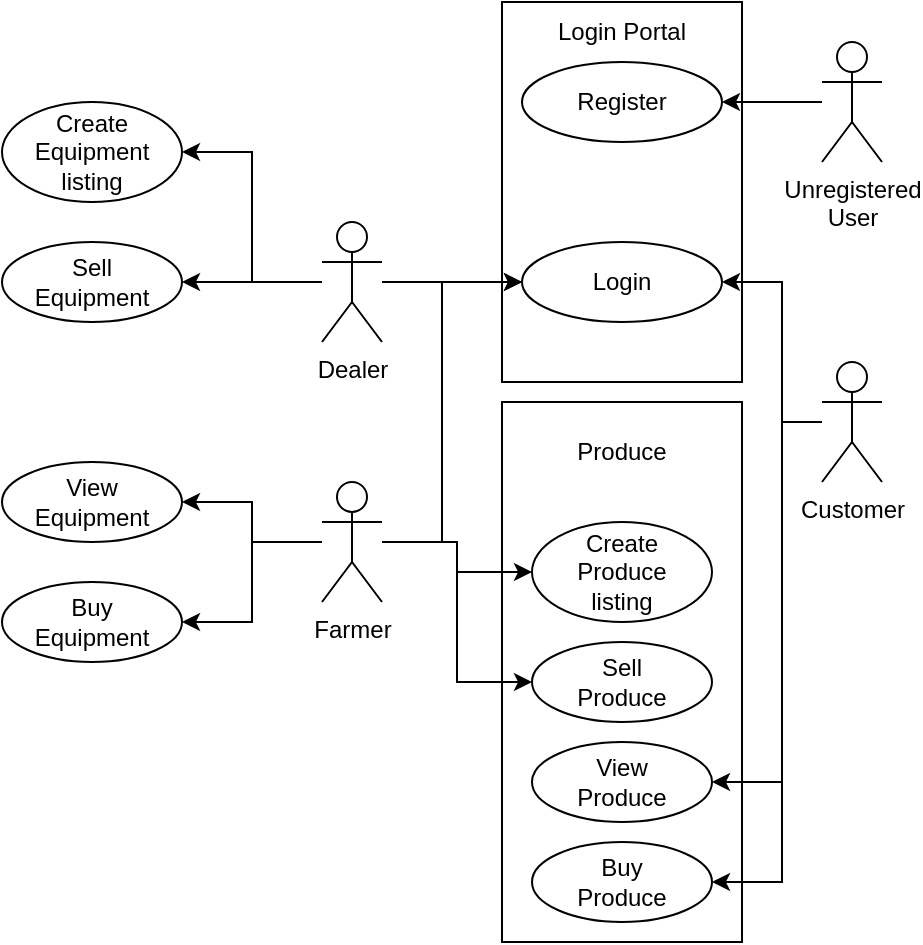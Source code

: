 <mxfile version="24.2.0" type="device">
  <diagram name="Page-1" id="Wl4qqZWPlfM1WC1LZrM2">
    <mxGraphModel dx="1607" dy="540" grid="1" gridSize="10" guides="1" tooltips="1" connect="1" arrows="1" fold="1" page="1" pageScale="1" pageWidth="850" pageHeight="1100" math="0" shadow="0">
      <root>
        <mxCell id="0" />
        <mxCell id="1" parent="0" />
        <mxCell id="0cN9bVkUMFvqnsQbVNbZ-35" value="" style="rounded=0;whiteSpace=wrap;html=1;" vertex="1" parent="1">
          <mxGeometry x="240" y="290" width="120" height="270" as="geometry" />
        </mxCell>
        <mxCell id="0cN9bVkUMFvqnsQbVNbZ-29" value="" style="rounded=0;whiteSpace=wrap;html=1;" vertex="1" parent="1">
          <mxGeometry x="240" y="90" width="120" height="190" as="geometry" />
        </mxCell>
        <mxCell id="0cN9bVkUMFvqnsQbVNbZ-9" style="edgeStyle=orthogonalEdgeStyle;rounded=0;orthogonalLoop=1;jettySize=auto;html=1;entryX=0;entryY=0.5;entryDx=0;entryDy=0;" edge="1" parent="1" source="0cN9bVkUMFvqnsQbVNbZ-1" target="0cN9bVkUMFvqnsQbVNbZ-5">
          <mxGeometry relative="1" as="geometry">
            <Array as="points">
              <mxPoint x="210" y="360" />
              <mxPoint x="210" y="230" />
            </Array>
          </mxGeometry>
        </mxCell>
        <mxCell id="0cN9bVkUMFvqnsQbVNbZ-16" style="edgeStyle=orthogonalEdgeStyle;rounded=0;orthogonalLoop=1;jettySize=auto;html=1;entryX=0;entryY=0.5;entryDx=0;entryDy=0;" edge="1" parent="1" source="0cN9bVkUMFvqnsQbVNbZ-1" target="0cN9bVkUMFvqnsQbVNbZ-15">
          <mxGeometry relative="1" as="geometry" />
        </mxCell>
        <mxCell id="0cN9bVkUMFvqnsQbVNbZ-19" style="edgeStyle=orthogonalEdgeStyle;rounded=0;orthogonalLoop=1;jettySize=auto;html=1;" edge="1" parent="1" source="0cN9bVkUMFvqnsQbVNbZ-1" target="0cN9bVkUMFvqnsQbVNbZ-17">
          <mxGeometry relative="1" as="geometry" />
        </mxCell>
        <mxCell id="0cN9bVkUMFvqnsQbVNbZ-20" style="edgeStyle=orthogonalEdgeStyle;rounded=0;orthogonalLoop=1;jettySize=auto;html=1;entryX=1;entryY=0.5;entryDx=0;entryDy=0;" edge="1" parent="1" source="0cN9bVkUMFvqnsQbVNbZ-1" target="0cN9bVkUMFvqnsQbVNbZ-18">
          <mxGeometry relative="1" as="geometry" />
        </mxCell>
        <mxCell id="0cN9bVkUMFvqnsQbVNbZ-24" style="edgeStyle=orthogonalEdgeStyle;rounded=0;orthogonalLoop=1;jettySize=auto;html=1;entryX=0;entryY=0.5;entryDx=0;entryDy=0;" edge="1" parent="1" source="0cN9bVkUMFvqnsQbVNbZ-1" target="0cN9bVkUMFvqnsQbVNbZ-23">
          <mxGeometry relative="1" as="geometry" />
        </mxCell>
        <mxCell id="0cN9bVkUMFvqnsQbVNbZ-1" value="Farmer" style="shape=umlActor;verticalLabelPosition=bottom;verticalAlign=top;html=1;outlineConnect=0;" vertex="1" parent="1">
          <mxGeometry x="150" y="330" width="30" height="60" as="geometry" />
        </mxCell>
        <mxCell id="0cN9bVkUMFvqnsQbVNbZ-8" style="edgeStyle=orthogonalEdgeStyle;rounded=0;orthogonalLoop=1;jettySize=auto;html=1;entryX=0;entryY=0.5;entryDx=0;entryDy=0;" edge="1" parent="1" source="0cN9bVkUMFvqnsQbVNbZ-2" target="0cN9bVkUMFvqnsQbVNbZ-5">
          <mxGeometry relative="1" as="geometry" />
        </mxCell>
        <mxCell id="0cN9bVkUMFvqnsQbVNbZ-22" style="edgeStyle=orthogonalEdgeStyle;rounded=0;orthogonalLoop=1;jettySize=auto;html=1;entryX=1;entryY=0.5;entryDx=0;entryDy=0;" edge="1" parent="1" source="0cN9bVkUMFvqnsQbVNbZ-2" target="0cN9bVkUMFvqnsQbVNbZ-21">
          <mxGeometry relative="1" as="geometry" />
        </mxCell>
        <mxCell id="0cN9bVkUMFvqnsQbVNbZ-27" style="edgeStyle=orthogonalEdgeStyle;rounded=0;orthogonalLoop=1;jettySize=auto;html=1;entryX=1;entryY=0.5;entryDx=0;entryDy=0;" edge="1" parent="1" source="0cN9bVkUMFvqnsQbVNbZ-2" target="0cN9bVkUMFvqnsQbVNbZ-25">
          <mxGeometry relative="1" as="geometry" />
        </mxCell>
        <mxCell id="0cN9bVkUMFvqnsQbVNbZ-2" value="Dealer" style="shape=umlActor;verticalLabelPosition=bottom;verticalAlign=top;html=1;outlineConnect=0;" vertex="1" parent="1">
          <mxGeometry x="150" y="200" width="30" height="60" as="geometry" />
        </mxCell>
        <mxCell id="0cN9bVkUMFvqnsQbVNbZ-10" style="edgeStyle=orthogonalEdgeStyle;rounded=0;orthogonalLoop=1;jettySize=auto;html=1;entryX=1;entryY=0.5;entryDx=0;entryDy=0;" edge="1" parent="1" source="0cN9bVkUMFvqnsQbVNbZ-3" target="0cN9bVkUMFvqnsQbVNbZ-5">
          <mxGeometry relative="1" as="geometry">
            <Array as="points">
              <mxPoint x="380" y="300" />
              <mxPoint x="380" y="230" />
            </Array>
          </mxGeometry>
        </mxCell>
        <mxCell id="0cN9bVkUMFvqnsQbVNbZ-14" style="edgeStyle=orthogonalEdgeStyle;rounded=0;orthogonalLoop=1;jettySize=auto;html=1;entryX=1;entryY=0.5;entryDx=0;entryDy=0;" edge="1" parent="1" source="0cN9bVkUMFvqnsQbVNbZ-3" target="0cN9bVkUMFvqnsQbVNbZ-13">
          <mxGeometry relative="1" as="geometry">
            <Array as="points">
              <mxPoint x="380" y="300" />
              <mxPoint x="380" y="530" />
            </Array>
          </mxGeometry>
        </mxCell>
        <mxCell id="0cN9bVkUMFvqnsQbVNbZ-34" style="edgeStyle=orthogonalEdgeStyle;rounded=0;orthogonalLoop=1;jettySize=auto;html=1;entryX=1;entryY=0.5;entryDx=0;entryDy=0;" edge="1" parent="1" source="0cN9bVkUMFvqnsQbVNbZ-3" target="0cN9bVkUMFvqnsQbVNbZ-11">
          <mxGeometry relative="1" as="geometry">
            <Array as="points">
              <mxPoint x="380" y="300" />
              <mxPoint x="380" y="480" />
            </Array>
          </mxGeometry>
        </mxCell>
        <mxCell id="0cN9bVkUMFvqnsQbVNbZ-3" value="Customer" style="shape=umlActor;verticalLabelPosition=bottom;verticalAlign=top;html=1;outlineConnect=0;" vertex="1" parent="1">
          <mxGeometry x="400" y="270" width="30" height="60" as="geometry" />
        </mxCell>
        <mxCell id="0cN9bVkUMFvqnsQbVNbZ-7" style="edgeStyle=orthogonalEdgeStyle;rounded=0;orthogonalLoop=1;jettySize=auto;html=1;" edge="1" parent="1" source="0cN9bVkUMFvqnsQbVNbZ-4" target="0cN9bVkUMFvqnsQbVNbZ-6">
          <mxGeometry relative="1" as="geometry">
            <Array as="points">
              <mxPoint x="420" y="140" />
              <mxPoint x="420" y="140" />
            </Array>
          </mxGeometry>
        </mxCell>
        <mxCell id="0cN9bVkUMFvqnsQbVNbZ-4" value="Unregistered&lt;div&gt;User&lt;/div&gt;" style="shape=umlActor;verticalLabelPosition=bottom;verticalAlign=top;html=1;outlineConnect=0;" vertex="1" parent="1">
          <mxGeometry x="400" y="110" width="30" height="60" as="geometry" />
        </mxCell>
        <mxCell id="0cN9bVkUMFvqnsQbVNbZ-5" value="Login" style="ellipse;whiteSpace=wrap;html=1;" vertex="1" parent="1">
          <mxGeometry x="250" y="210" width="100" height="40" as="geometry" />
        </mxCell>
        <mxCell id="0cN9bVkUMFvqnsQbVNbZ-6" value="Register" style="ellipse;whiteSpace=wrap;html=1;" vertex="1" parent="1">
          <mxGeometry x="250" y="120" width="100" height="40" as="geometry" />
        </mxCell>
        <mxCell id="0cN9bVkUMFvqnsQbVNbZ-11" value="View&lt;br&gt;Produce" style="ellipse;whiteSpace=wrap;html=1;" vertex="1" parent="1">
          <mxGeometry x="255" y="460" width="90" height="40" as="geometry" />
        </mxCell>
        <mxCell id="0cN9bVkUMFvqnsQbVNbZ-13" value="Buy&lt;br&gt;Produce" style="ellipse;whiteSpace=wrap;html=1;" vertex="1" parent="1">
          <mxGeometry x="255" y="510" width="90" height="40" as="geometry" />
        </mxCell>
        <mxCell id="0cN9bVkUMFvqnsQbVNbZ-17" value="View&lt;br&gt;Equipment" style="ellipse;whiteSpace=wrap;html=1;" vertex="1" parent="1">
          <mxGeometry x="-10" y="320" width="90" height="40" as="geometry" />
        </mxCell>
        <mxCell id="0cN9bVkUMFvqnsQbVNbZ-18" value="Buy&lt;br&gt;Equipment" style="ellipse;whiteSpace=wrap;html=1;" vertex="1" parent="1">
          <mxGeometry x="-10" y="380" width="90" height="40" as="geometry" />
        </mxCell>
        <mxCell id="0cN9bVkUMFvqnsQbVNbZ-21" value="Sell&lt;div&gt;Equipment&lt;/div&gt;" style="ellipse;whiteSpace=wrap;html=1;" vertex="1" parent="1">
          <mxGeometry x="-10" y="210" width="90" height="40" as="geometry" />
        </mxCell>
        <mxCell id="0cN9bVkUMFvqnsQbVNbZ-23" value="Create&lt;div&gt;Produce&lt;br&gt;listing&lt;/div&gt;" style="ellipse;whiteSpace=wrap;html=1;" vertex="1" parent="1">
          <mxGeometry x="255" y="350" width="90" height="50" as="geometry" />
        </mxCell>
        <mxCell id="0cN9bVkUMFvqnsQbVNbZ-25" value="Create&lt;div&gt;Equipment&lt;/div&gt;&lt;div&gt;listing&lt;/div&gt;" style="ellipse;whiteSpace=wrap;html=1;" vertex="1" parent="1">
          <mxGeometry x="-10" y="140" width="90" height="50" as="geometry" />
        </mxCell>
        <mxCell id="0cN9bVkUMFvqnsQbVNbZ-30" value="Login Portal" style="text;html=1;align=center;verticalAlign=middle;whiteSpace=wrap;rounded=0;" vertex="1" parent="1">
          <mxGeometry x="240" y="90" width="120" height="30" as="geometry" />
        </mxCell>
        <mxCell id="0cN9bVkUMFvqnsQbVNbZ-15" value="Sell&lt;div&gt;Produce&lt;/div&gt;" style="ellipse;whiteSpace=wrap;html=1;" vertex="1" parent="1">
          <mxGeometry x="255" y="410" width="90" height="40" as="geometry" />
        </mxCell>
        <mxCell id="0cN9bVkUMFvqnsQbVNbZ-36" value="Produce" style="text;html=1;align=center;verticalAlign=middle;whiteSpace=wrap;rounded=0;" vertex="1" parent="1">
          <mxGeometry x="270" y="300" width="60" height="30" as="geometry" />
        </mxCell>
      </root>
    </mxGraphModel>
  </diagram>
</mxfile>
